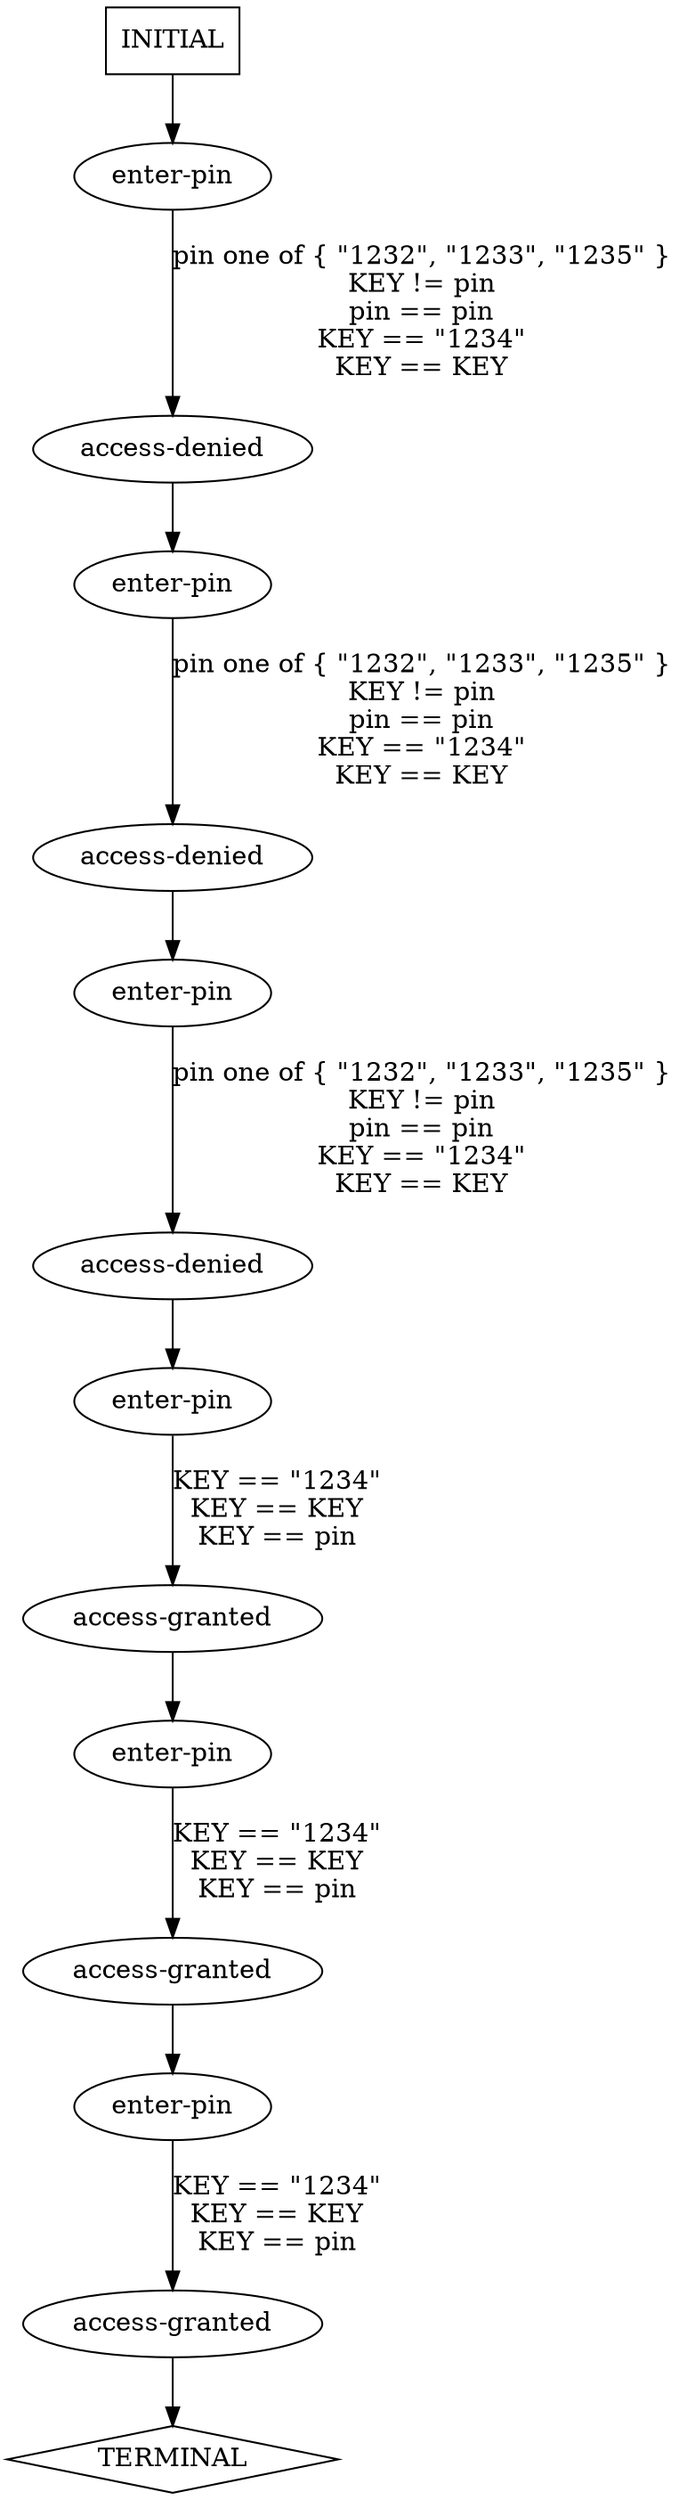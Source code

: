 digraph {
  0 [label="access-denied"];
  1 [label="access-denied"];
  2 [label="access-denied"];
  3 [label="access-granted"];
  4 [label="access-granted"];
  5 [label="access-granted"];
  6 [label="enter-pin"];
  7 [label="enter-pin"];
  8 [label="enter-pin"];
  9 [label="enter-pin"];
  10 [label="enter-pin"];
  11 [label="enter-pin"];
  12 [label="TERMINAL",shape=diamond];
  13 [label="INITIAL",shape=box];
0->7 [label="",];
1->8 [label="",];
2->9 [label="",];
3->10 [label="",];
4->11 [label="",];
5->12 [label="",];
6->0 [label="pin one of { \"1232\", \"1233\", \"1235\" }\nKEY != pin\npin == pin\nKEY == \"1234\"\nKEY == KEY",];
7->1 [label="pin one of { \"1232\", \"1233\", \"1235\" }\nKEY != pin\npin == pin\nKEY == \"1234\"\nKEY == KEY",];
8->2 [label="pin one of { \"1232\", \"1233\", \"1235\" }\nKEY != pin\npin == pin\nKEY == \"1234\"\nKEY == KEY",];
9->3 [label="KEY == \"1234\"\nKEY == KEY\nKEY == pin",];
10->4 [label="KEY == \"1234\"\nKEY == KEY\nKEY == pin",];
11->5 [label="KEY == \"1234\"\nKEY == KEY\nKEY == pin",];
13->6 [label="",];
} // digraph {
